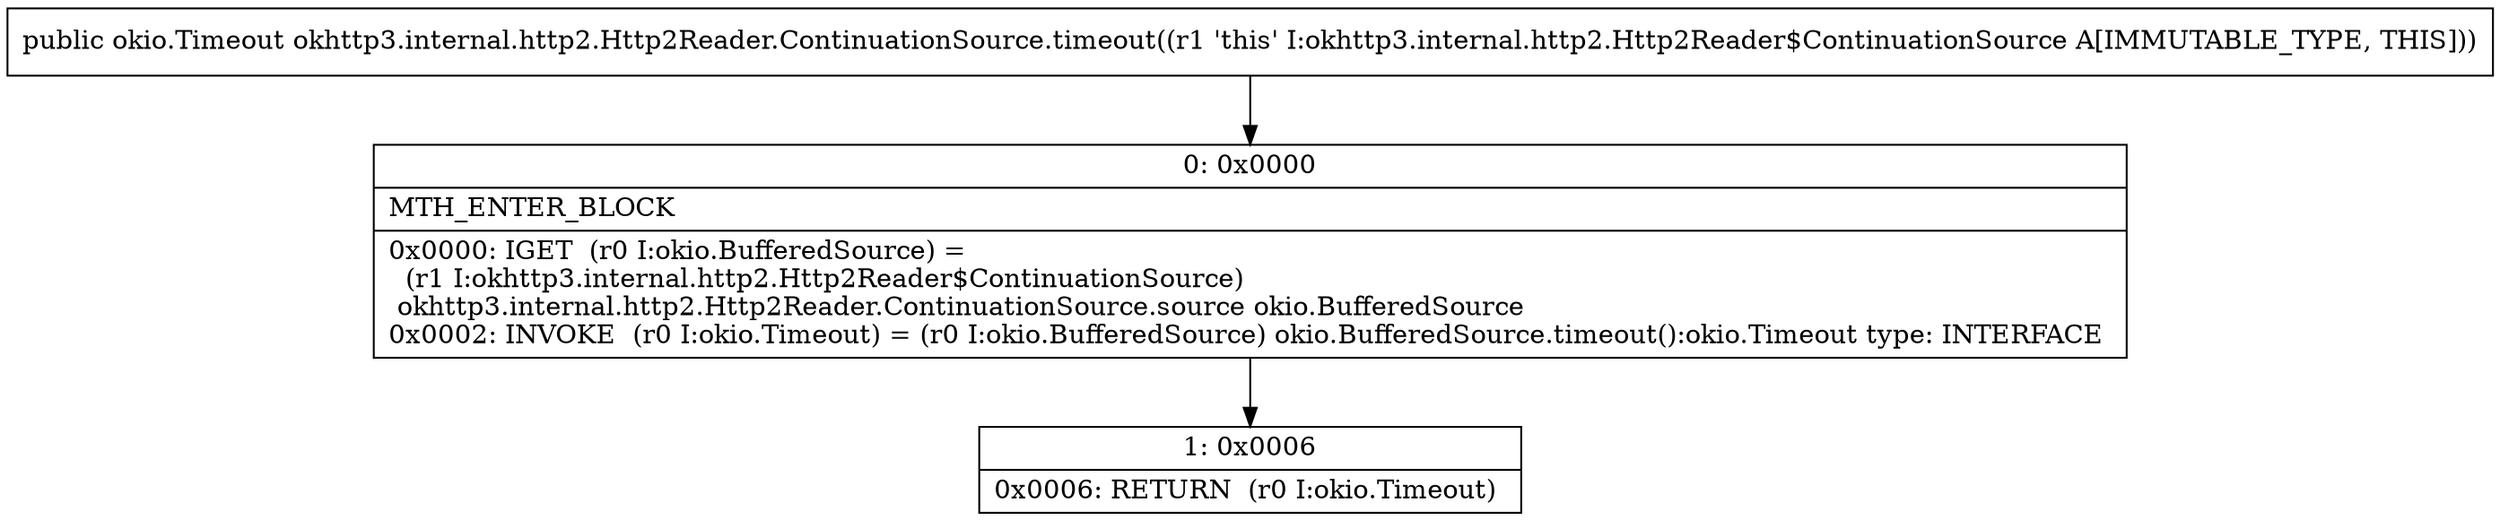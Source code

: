 digraph "CFG forokhttp3.internal.http2.Http2Reader.ContinuationSource.timeout()Lokio\/Timeout;" {
Node_0 [shape=record,label="{0\:\ 0x0000|MTH_ENTER_BLOCK\l|0x0000: IGET  (r0 I:okio.BufferedSource) = \l  (r1 I:okhttp3.internal.http2.Http2Reader$ContinuationSource)\l okhttp3.internal.http2.Http2Reader.ContinuationSource.source okio.BufferedSource \l0x0002: INVOKE  (r0 I:okio.Timeout) = (r0 I:okio.BufferedSource) okio.BufferedSource.timeout():okio.Timeout type: INTERFACE \l}"];
Node_1 [shape=record,label="{1\:\ 0x0006|0x0006: RETURN  (r0 I:okio.Timeout) \l}"];
MethodNode[shape=record,label="{public okio.Timeout okhttp3.internal.http2.Http2Reader.ContinuationSource.timeout((r1 'this' I:okhttp3.internal.http2.Http2Reader$ContinuationSource A[IMMUTABLE_TYPE, THIS])) }"];
MethodNode -> Node_0;
Node_0 -> Node_1;
}

